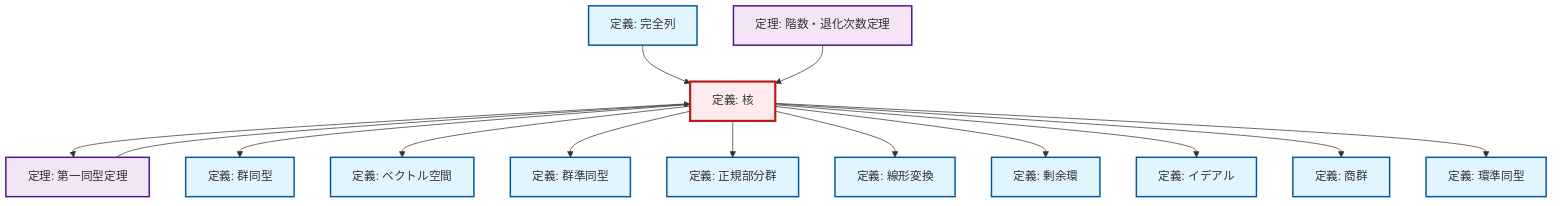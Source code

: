 graph TD
    classDef definition fill:#e1f5fe,stroke:#01579b,stroke-width:2px
    classDef theorem fill:#f3e5f5,stroke:#4a148c,stroke-width:2px
    classDef axiom fill:#fff3e0,stroke:#e65100,stroke-width:2px
    classDef example fill:#e8f5e9,stroke:#1b5e20,stroke-width:2px
    classDef current fill:#ffebee,stroke:#b71c1c,stroke-width:3px
    def-normal-subgroup["定義: 正規部分群"]:::definition
    thm-rank-nullity["定理: 階数・退化次数定理"]:::theorem
    def-quotient-group["定義: 商群"]:::definition
    def-exact-sequence["定義: 完全列"]:::definition
    def-isomorphism["定義: 群同型"]:::definition
    def-ring-homomorphism["定義: 環準同型"]:::definition
    def-linear-transformation["定義: 線形変換"]:::definition
    thm-first-isomorphism["定理: 第一同型定理"]:::theorem
    def-homomorphism["定義: 群準同型"]:::definition
    def-ideal["定義: イデアル"]:::definition
    def-quotient-ring["定義: 剰余環"]:::definition
    def-kernel["定義: 核"]:::definition
    def-vector-space["定義: ベクトル空間"]:::definition
    def-kernel --> thm-first-isomorphism
    def-kernel --> def-isomorphism
    thm-first-isomorphism --> def-kernel
    def-kernel --> def-vector-space
    def-exact-sequence --> def-kernel
    thm-rank-nullity --> def-kernel
    def-kernel --> def-homomorphism
    def-kernel --> def-normal-subgroup
    def-kernel --> def-linear-transformation
    def-kernel --> def-quotient-ring
    def-kernel --> def-ideal
    def-kernel --> def-quotient-group
    def-kernel --> def-ring-homomorphism
    class def-kernel current